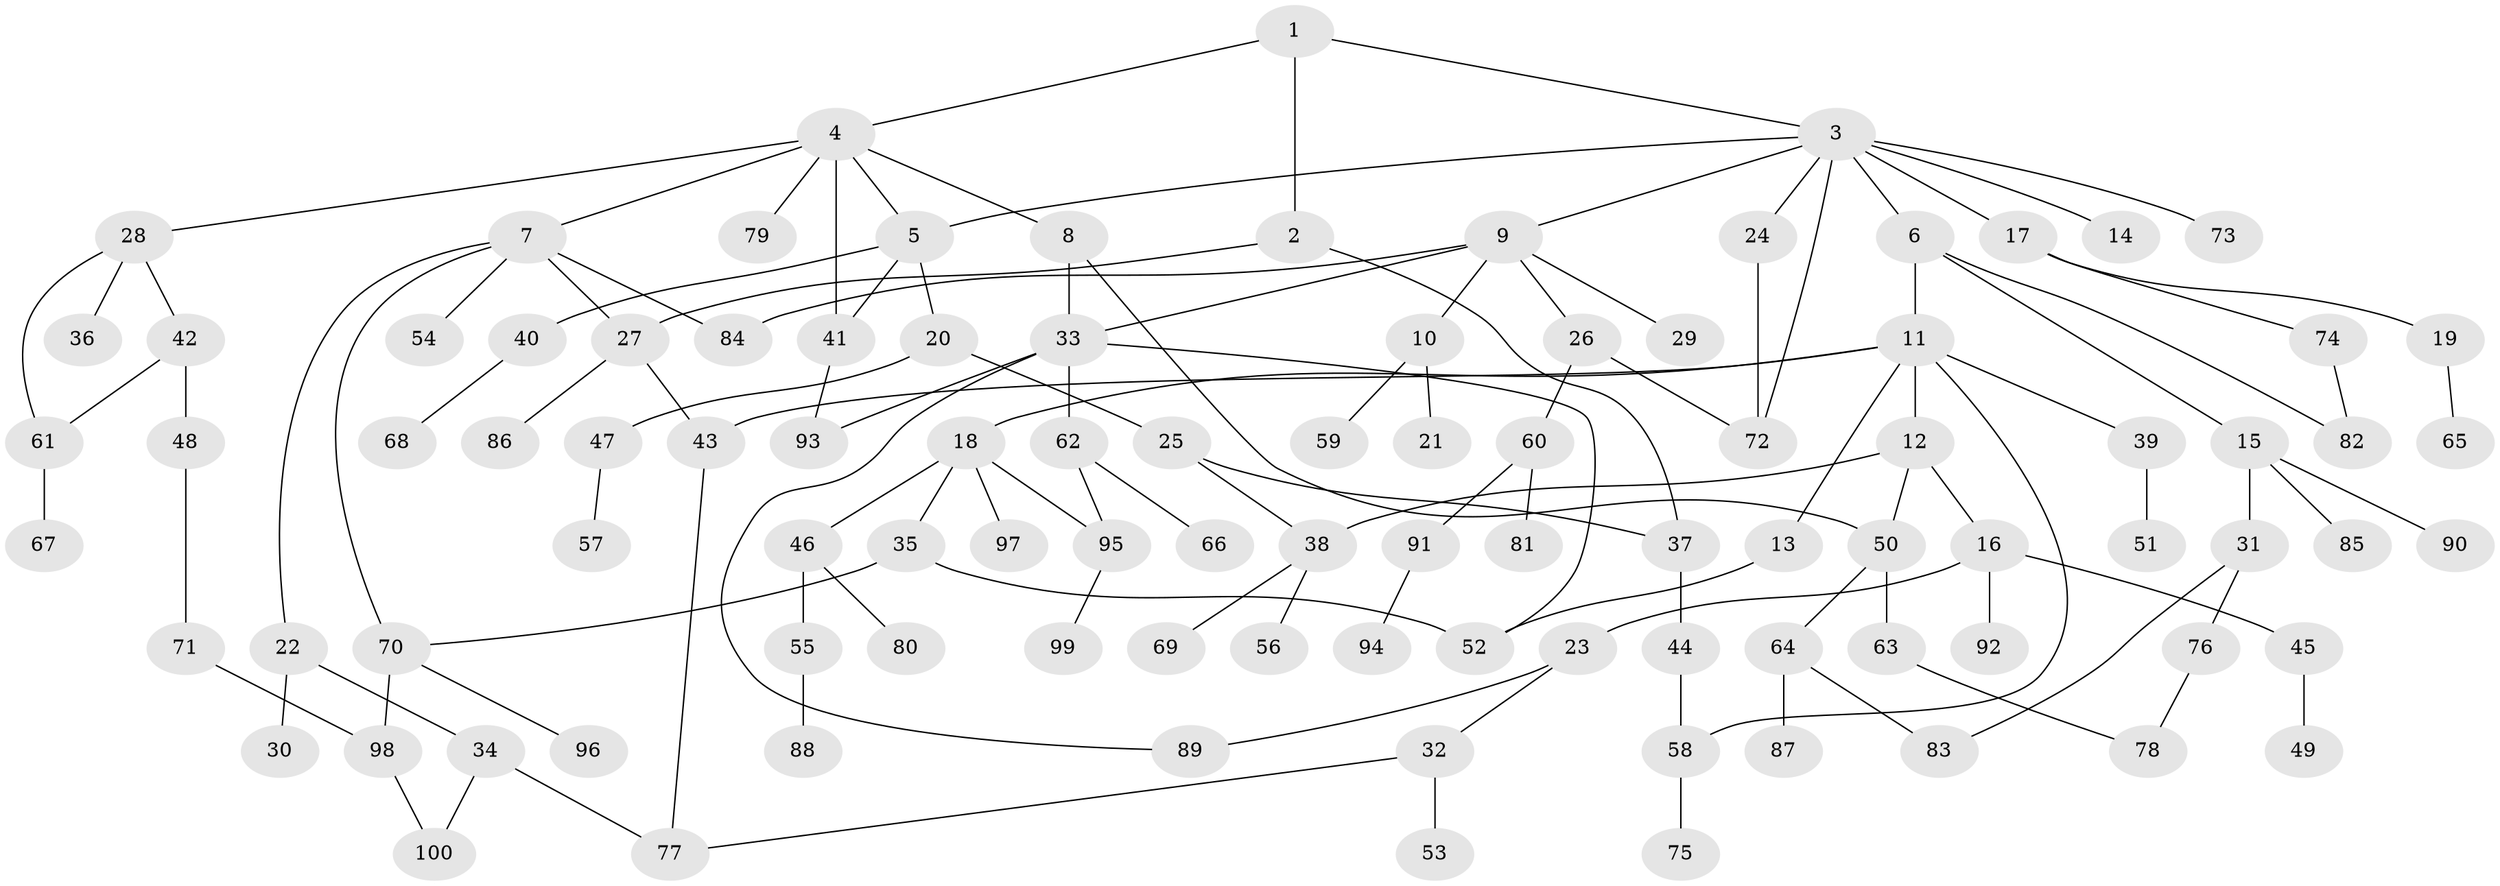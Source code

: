 // Generated by graph-tools (version 1.1) at 2025/38/02/21/25 10:38:51]
// undirected, 100 vertices, 125 edges
graph export_dot {
graph [start="1"]
  node [color=gray90,style=filled];
  1;
  2;
  3;
  4;
  5;
  6;
  7;
  8;
  9;
  10;
  11;
  12;
  13;
  14;
  15;
  16;
  17;
  18;
  19;
  20;
  21;
  22;
  23;
  24;
  25;
  26;
  27;
  28;
  29;
  30;
  31;
  32;
  33;
  34;
  35;
  36;
  37;
  38;
  39;
  40;
  41;
  42;
  43;
  44;
  45;
  46;
  47;
  48;
  49;
  50;
  51;
  52;
  53;
  54;
  55;
  56;
  57;
  58;
  59;
  60;
  61;
  62;
  63;
  64;
  65;
  66;
  67;
  68;
  69;
  70;
  71;
  72;
  73;
  74;
  75;
  76;
  77;
  78;
  79;
  80;
  81;
  82;
  83;
  84;
  85;
  86;
  87;
  88;
  89;
  90;
  91;
  92;
  93;
  94;
  95;
  96;
  97;
  98;
  99;
  100;
  1 -- 2;
  1 -- 3;
  1 -- 4;
  2 -- 37;
  2 -- 27;
  3 -- 5;
  3 -- 6;
  3 -- 9;
  3 -- 14;
  3 -- 17;
  3 -- 24;
  3 -- 72;
  3 -- 73;
  4 -- 7;
  4 -- 8;
  4 -- 28;
  4 -- 79;
  4 -- 41;
  4 -- 5;
  5 -- 20;
  5 -- 40;
  5 -- 41;
  6 -- 11;
  6 -- 15;
  6 -- 82;
  7 -- 22;
  7 -- 27;
  7 -- 54;
  7 -- 84;
  7 -- 70;
  8 -- 50;
  8 -- 33;
  9 -- 10;
  9 -- 26;
  9 -- 29;
  9 -- 33;
  9 -- 84;
  10 -- 21;
  10 -- 59;
  11 -- 12;
  11 -- 13;
  11 -- 18;
  11 -- 39;
  11 -- 43;
  11 -- 58;
  12 -- 16;
  12 -- 38;
  12 -- 50;
  13 -- 52;
  15 -- 31;
  15 -- 85;
  15 -- 90;
  16 -- 23;
  16 -- 45;
  16 -- 92;
  17 -- 19;
  17 -- 74;
  18 -- 35;
  18 -- 46;
  18 -- 97;
  18 -- 95;
  19 -- 65;
  20 -- 25;
  20 -- 47;
  22 -- 30;
  22 -- 34;
  23 -- 32;
  23 -- 89;
  24 -- 72;
  25 -- 38;
  25 -- 37;
  26 -- 60;
  26 -- 72;
  27 -- 86;
  27 -- 43;
  28 -- 36;
  28 -- 42;
  28 -- 61;
  31 -- 76;
  31 -- 83;
  32 -- 53;
  32 -- 77;
  33 -- 52;
  33 -- 62;
  33 -- 89;
  33 -- 93;
  34 -- 77;
  34 -- 100;
  35 -- 70;
  35 -- 52;
  37 -- 44;
  38 -- 56;
  38 -- 69;
  39 -- 51;
  40 -- 68;
  41 -- 93;
  42 -- 48;
  42 -- 61;
  43 -- 77;
  44 -- 58;
  45 -- 49;
  46 -- 55;
  46 -- 80;
  47 -- 57;
  48 -- 71;
  50 -- 63;
  50 -- 64;
  55 -- 88;
  58 -- 75;
  60 -- 81;
  60 -- 91;
  61 -- 67;
  62 -- 66;
  62 -- 95;
  63 -- 78;
  64 -- 83;
  64 -- 87;
  70 -- 96;
  70 -- 98;
  71 -- 98;
  74 -- 82;
  76 -- 78;
  91 -- 94;
  95 -- 99;
  98 -- 100;
}
